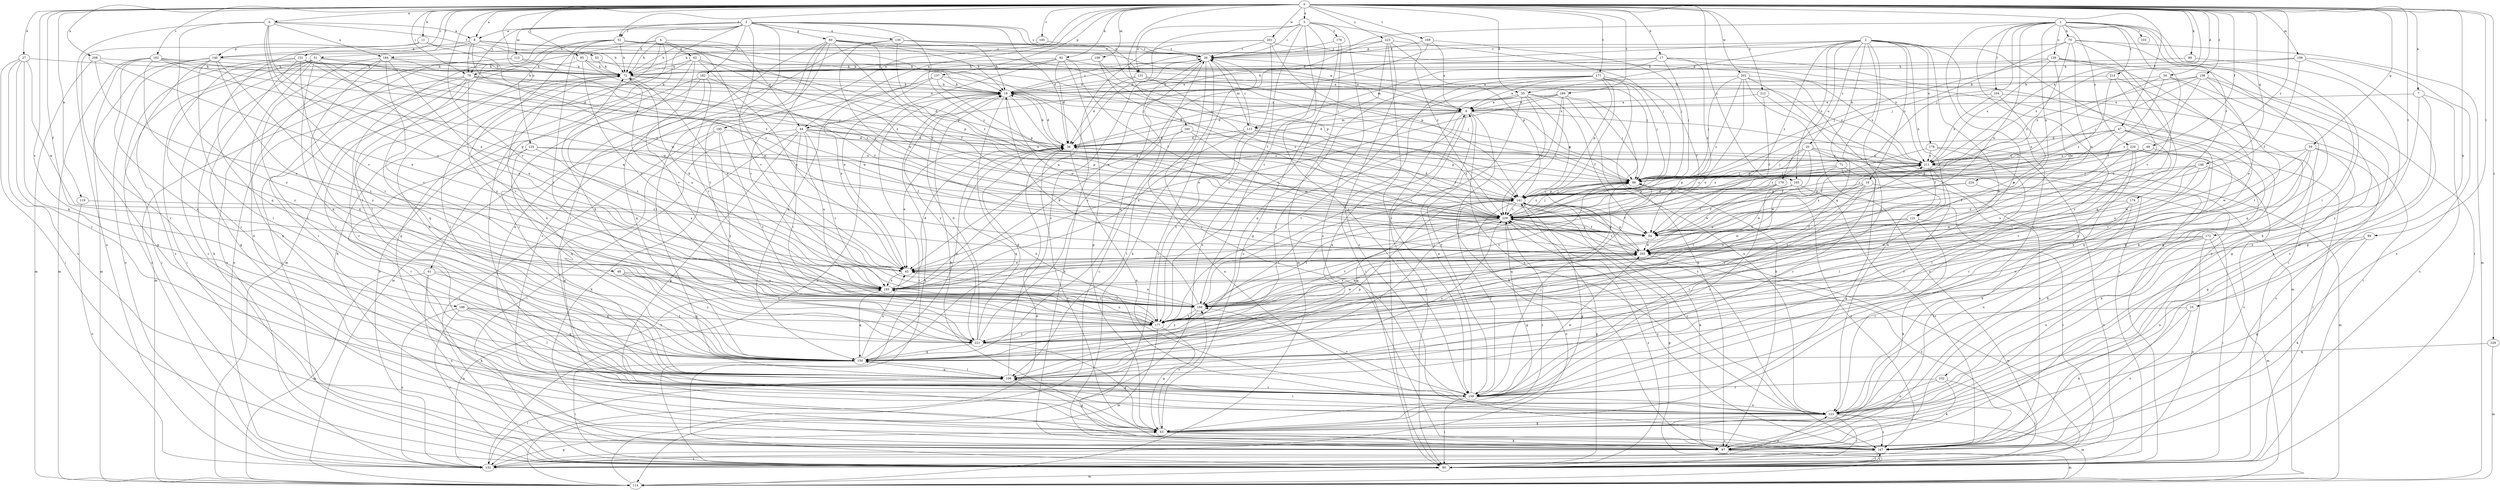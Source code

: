 strict digraph  {
0;
1;
2;
3;
4;
5;
6;
7;
8;
9;
10;
11;
17;
18;
19;
20;
26;
27;
34;
35;
36;
44;
45;
47;
48;
49;
51;
52;
53;
54;
59;
60;
61;
62;
63;
70;
71;
72;
79;
80;
85;
88;
89;
92;
97;
99;
102;
103;
104;
106;
108;
109;
112;
113;
114;
119;
121;
123;
125;
129;
130;
131;
132;
137;
140;
141;
146;
150;
151;
158;
159;
160;
162;
165;
167;
169;
171;
172;
174;
176;
177;
178;
179;
182;
184;
185;
186;
189;
193;
194;
195;
201;
202;
203;
208;
211;
212;
214;
220;
221;
223;
224;
228;
229;
0 -> 5  [label=a];
0 -> 6  [label=a];
0 -> 7  [label=a];
0 -> 8  [label=a];
0 -> 10  [label=b];
0 -> 11  [label=b];
0 -> 17  [label=b];
0 -> 27  [label=d];
0 -> 34  [label=d];
0 -> 35  [label=d];
0 -> 44  [label=e];
0 -> 47  [label=f];
0 -> 48  [label=f];
0 -> 49  [label=f];
0 -> 51  [label=f];
0 -> 52  [label=f];
0 -> 59  [label=g];
0 -> 79  [label=i];
0 -> 85  [label=j];
0 -> 89  [label=k];
0 -> 92  [label=k];
0 -> 99  [label=l];
0 -> 108  [label=m];
0 -> 109  [label=m];
0 -> 119  [label=n];
0 -> 125  [label=o];
0 -> 137  [label=p];
0 -> 146  [label=q];
0 -> 151  [label=r];
0 -> 158  [label=r];
0 -> 160  [label=s];
0 -> 162  [label=s];
0 -> 165  [label=s];
0 -> 169  [label=t];
0 -> 171  [label=t];
0 -> 172  [label=t];
0 -> 186  [label=v];
0 -> 189  [label=v];
0 -> 193  [label=v];
0 -> 194  [label=v];
0 -> 195  [label=w];
0 -> 201  [label=w];
0 -> 202  [label=w];
0 -> 208  [label=x];
0 -> 211  [label=x];
0 -> 212  [label=y];
0 -> 223  [label=z];
0 -> 224  [label=z];
0 -> 228  [label=z];
1 -> 18  [label=b];
1 -> 70  [label=h];
1 -> 88  [label=j];
1 -> 97  [label=k];
1 -> 102  [label=l];
1 -> 103  [label=l];
1 -> 104  [label=l];
1 -> 121  [label=n];
1 -> 129  [label=o];
1 -> 159  [label=r];
1 -> 174  [label=t];
1 -> 194  [label=v];
1 -> 203  [label=w];
1 -> 214  [label=y];
1 -> 220  [label=y];
1 -> 221  [label=y];
2 -> 19  [label=c];
2 -> 20  [label=c];
2 -> 35  [label=d];
2 -> 44  [label=e];
2 -> 71  [label=h];
2 -> 97  [label=k];
2 -> 106  [label=l];
2 -> 121  [label=n];
2 -> 123  [label=n];
2 -> 140  [label=p];
2 -> 150  [label=q];
2 -> 165  [label=s];
2 -> 178  [label=u];
2 -> 179  [label=u];
2 -> 221  [label=y];
2 -> 229  [label=z];
3 -> 8  [label=a];
3 -> 26  [label=c];
3 -> 36  [label=d];
3 -> 52  [label=f];
3 -> 60  [label=g];
3 -> 61  [label=g];
3 -> 72  [label=h];
3 -> 79  [label=i];
3 -> 106  [label=l];
3 -> 112  [label=m];
3 -> 130  [label=o];
3 -> 131  [label=o];
3 -> 167  [label=s];
3 -> 182  [label=u];
3 -> 194  [label=v];
3 -> 229  [label=z];
4 -> 44  [label=e];
4 -> 45  [label=e];
4 -> 62  [label=g];
4 -> 63  [label=g];
4 -> 72  [label=h];
4 -> 79  [label=i];
4 -> 159  [label=r];
4 -> 184  [label=u];
5 -> 26  [label=c];
5 -> 36  [label=d];
5 -> 131  [label=o];
5 -> 132  [label=o];
5 -> 159  [label=r];
5 -> 167  [label=s];
5 -> 176  [label=t];
5 -> 194  [label=v];
5 -> 229  [label=z];
6 -> 8  [label=a];
6 -> 45  [label=e];
6 -> 53  [label=f];
6 -> 132  [label=o];
6 -> 184  [label=u];
6 -> 185  [label=u];
6 -> 194  [label=v];
6 -> 221  [label=y];
7 -> 9  [label=a];
7 -> 123  [label=n];
7 -> 167  [label=s];
7 -> 221  [label=y];
8 -> 9  [label=a];
8 -> 18  [label=b];
8 -> 72  [label=h];
8 -> 79  [label=i];
8 -> 140  [label=p];
8 -> 150  [label=q];
8 -> 203  [label=w];
9 -> 36  [label=d];
9 -> 80  [label=i];
9 -> 88  [label=j];
9 -> 97  [label=k];
9 -> 113  [label=m];
9 -> 123  [label=n];
9 -> 177  [label=t];
9 -> 185  [label=u];
10 -> 97  [label=k];
10 -> 167  [label=s];
10 -> 177  [label=t];
11 -> 18  [label=b];
11 -> 140  [label=p];
11 -> 159  [label=r];
11 -> 229  [label=z];
17 -> 18  [label=b];
17 -> 63  [label=g];
17 -> 72  [label=h];
17 -> 80  [label=i];
17 -> 88  [label=j];
17 -> 113  [label=m];
17 -> 229  [label=z];
18 -> 9  [label=a];
18 -> 26  [label=c];
18 -> 36  [label=d];
18 -> 80  [label=i];
18 -> 123  [label=n];
18 -> 132  [label=o];
18 -> 203  [label=w];
18 -> 221  [label=y];
18 -> 229  [label=z];
19 -> 45  [label=e];
19 -> 132  [label=o];
19 -> 141  [label=p];
19 -> 159  [label=r];
19 -> 194  [label=v];
19 -> 221  [label=y];
20 -> 54  [label=f];
20 -> 88  [label=j];
20 -> 141  [label=p];
20 -> 159  [label=r];
20 -> 167  [label=s];
20 -> 211  [label=x];
20 -> 229  [label=z];
26 -> 72  [label=h];
26 -> 88  [label=j];
26 -> 97  [label=k];
26 -> 113  [label=m];
26 -> 150  [label=q];
26 -> 159  [label=r];
27 -> 72  [label=h];
27 -> 80  [label=i];
27 -> 150  [label=q];
27 -> 159  [label=r];
27 -> 167  [label=s];
27 -> 203  [label=w];
34 -> 18  [label=b];
34 -> 54  [label=f];
34 -> 63  [label=g];
34 -> 88  [label=j];
34 -> 177  [label=t];
35 -> 9  [label=a];
35 -> 36  [label=d];
35 -> 54  [label=f];
35 -> 80  [label=i];
35 -> 88  [label=j];
35 -> 141  [label=p];
35 -> 159  [label=r];
35 -> 229  [label=z];
36 -> 18  [label=b];
36 -> 45  [label=e];
36 -> 123  [label=n];
36 -> 150  [label=q];
36 -> 167  [label=s];
36 -> 211  [label=x];
44 -> 36  [label=d];
44 -> 63  [label=g];
44 -> 80  [label=i];
44 -> 97  [label=k];
44 -> 141  [label=p];
44 -> 177  [label=t];
44 -> 185  [label=u];
44 -> 194  [label=v];
44 -> 211  [label=x];
45 -> 72  [label=h];
45 -> 177  [label=t];
45 -> 185  [label=u];
47 -> 36  [label=d];
47 -> 54  [label=f];
47 -> 88  [label=j];
47 -> 150  [label=q];
47 -> 177  [label=t];
47 -> 211  [label=x];
47 -> 221  [label=y];
48 -> 150  [label=q];
48 -> 177  [label=t];
48 -> 185  [label=u];
48 -> 221  [label=y];
49 -> 185  [label=u];
49 -> 211  [label=x];
49 -> 229  [label=z];
51 -> 72  [label=h];
51 -> 80  [label=i];
51 -> 97  [label=k];
51 -> 123  [label=n];
51 -> 132  [label=o];
51 -> 150  [label=q];
51 -> 167  [label=s];
51 -> 185  [label=u];
51 -> 229  [label=z];
52 -> 26  [label=c];
52 -> 72  [label=h];
52 -> 88  [label=j];
52 -> 106  [label=l];
52 -> 114  [label=m];
52 -> 177  [label=t];
52 -> 221  [label=y];
52 -> 229  [label=z];
53 -> 72  [label=h];
53 -> 211  [label=x];
54 -> 203  [label=w];
54 -> 229  [label=z];
59 -> 63  [label=g];
59 -> 167  [label=s];
59 -> 194  [label=v];
59 -> 203  [label=w];
59 -> 211  [label=x];
59 -> 221  [label=y];
60 -> 18  [label=b];
60 -> 26  [label=c];
60 -> 54  [label=f];
60 -> 88  [label=j];
60 -> 106  [label=l];
60 -> 141  [label=p];
60 -> 159  [label=r];
60 -> 177  [label=t];
60 -> 194  [label=v];
61 -> 97  [label=k];
61 -> 114  [label=m];
61 -> 150  [label=q];
61 -> 167  [label=s];
61 -> 185  [label=u];
62 -> 45  [label=e];
62 -> 72  [label=h];
62 -> 97  [label=k];
62 -> 141  [label=p];
62 -> 177  [label=t];
62 -> 194  [label=v];
62 -> 229  [label=z];
63 -> 18  [label=b];
63 -> 97  [label=k];
63 -> 167  [label=s];
63 -> 194  [label=v];
63 -> 229  [label=z];
70 -> 26  [label=c];
70 -> 80  [label=i];
70 -> 88  [label=j];
70 -> 114  [label=m];
70 -> 194  [label=v];
70 -> 203  [label=w];
70 -> 229  [label=z];
71 -> 63  [label=g];
71 -> 80  [label=i];
71 -> 88  [label=j];
71 -> 141  [label=p];
71 -> 203  [label=w];
72 -> 18  [label=b];
72 -> 36  [label=d];
72 -> 45  [label=e];
72 -> 106  [label=l];
72 -> 159  [label=r];
72 -> 185  [label=u];
79 -> 9  [label=a];
79 -> 18  [label=b];
79 -> 106  [label=l];
79 -> 114  [label=m];
79 -> 150  [label=q];
79 -> 159  [label=r];
79 -> 194  [label=v];
79 -> 203  [label=w];
80 -> 18  [label=b];
80 -> 114  [label=m];
80 -> 141  [label=p];
80 -> 167  [label=s];
80 -> 229  [label=z];
85 -> 9  [label=a];
85 -> 72  [label=h];
85 -> 132  [label=o];
85 -> 185  [label=u];
85 -> 229  [label=z];
88 -> 141  [label=p];
88 -> 150  [label=q];
88 -> 167  [label=s];
88 -> 194  [label=v];
88 -> 229  [label=z];
89 -> 72  [label=h];
89 -> 167  [label=s];
92 -> 9  [label=a];
92 -> 36  [label=d];
92 -> 45  [label=e];
92 -> 54  [label=f];
92 -> 63  [label=g];
92 -> 72  [label=h];
92 -> 150  [label=q];
97 -> 18  [label=b];
97 -> 26  [label=c];
97 -> 114  [label=m];
99 -> 63  [label=g];
99 -> 97  [label=k];
99 -> 123  [label=n];
99 -> 203  [label=w];
102 -> 80  [label=i];
102 -> 97  [label=k];
102 -> 123  [label=n];
102 -> 159  [label=r];
104 -> 9  [label=a];
104 -> 45  [label=e];
104 -> 80  [label=i];
104 -> 211  [label=x];
106 -> 9  [label=a];
106 -> 26  [label=c];
106 -> 63  [label=g];
106 -> 72  [label=h];
106 -> 141  [label=p];
106 -> 150  [label=q];
106 -> 159  [label=r];
106 -> 229  [label=z];
108 -> 54  [label=f];
108 -> 72  [label=h];
108 -> 141  [label=p];
109 -> 54  [label=f];
109 -> 63  [label=g];
109 -> 72  [label=h];
109 -> 167  [label=s];
109 -> 211  [label=x];
112 -> 72  [label=h];
112 -> 80  [label=i];
112 -> 132  [label=o];
112 -> 229  [label=z];
113 -> 26  [label=c];
113 -> 36  [label=d];
113 -> 54  [label=f];
113 -> 106  [label=l];
113 -> 177  [label=t];
113 -> 229  [label=z];
114 -> 26  [label=c];
114 -> 36  [label=d];
114 -> 141  [label=p];
119 -> 132  [label=o];
119 -> 229  [label=z];
121 -> 54  [label=f];
121 -> 80  [label=i];
121 -> 97  [label=k];
121 -> 177  [label=t];
121 -> 203  [label=w];
123 -> 63  [label=g];
123 -> 80  [label=i];
123 -> 106  [label=l];
123 -> 114  [label=m];
123 -> 167  [label=s];
123 -> 229  [label=z];
125 -> 54  [label=f];
125 -> 150  [label=q];
125 -> 159  [label=r];
125 -> 185  [label=u];
125 -> 211  [label=x];
129 -> 72  [label=h];
129 -> 88  [label=j];
129 -> 150  [label=q];
129 -> 159  [label=r];
129 -> 167  [label=s];
129 -> 203  [label=w];
129 -> 211  [label=x];
130 -> 18  [label=b];
130 -> 26  [label=c];
130 -> 88  [label=j];
130 -> 123  [label=n];
130 -> 203  [label=w];
130 -> 229  [label=z];
131 -> 18  [label=b];
131 -> 36  [label=d];
131 -> 88  [label=j];
131 -> 211  [label=x];
131 -> 229  [label=z];
132 -> 63  [label=g];
132 -> 106  [label=l];
132 -> 123  [label=n];
132 -> 185  [label=u];
132 -> 203  [label=w];
137 -> 18  [label=b];
137 -> 45  [label=e];
137 -> 88  [label=j];
137 -> 114  [label=m];
137 -> 141  [label=p];
140 -> 72  [label=h];
140 -> 106  [label=l];
140 -> 114  [label=m];
140 -> 132  [label=o];
140 -> 167  [label=s];
140 -> 177  [label=t];
140 -> 221  [label=y];
141 -> 36  [label=d];
141 -> 54  [label=f];
141 -> 63  [label=g];
141 -> 88  [label=j];
141 -> 97  [label=k];
141 -> 132  [label=o];
141 -> 150  [label=q];
141 -> 159  [label=r];
141 -> 177  [label=t];
141 -> 203  [label=w];
141 -> 211  [label=x];
141 -> 229  [label=z];
146 -> 54  [label=f];
146 -> 88  [label=j];
146 -> 167  [label=s];
146 -> 194  [label=v];
146 -> 203  [label=w];
150 -> 36  [label=d];
150 -> 45  [label=e];
150 -> 72  [label=h];
150 -> 80  [label=i];
150 -> 106  [label=l];
151 -> 45  [label=e];
151 -> 63  [label=g];
151 -> 72  [label=h];
151 -> 80  [label=i];
151 -> 88  [label=j];
151 -> 159  [label=r];
151 -> 177  [label=t];
151 -> 229  [label=z];
158 -> 18  [label=b];
158 -> 45  [label=e];
158 -> 88  [label=j];
158 -> 123  [label=n];
158 -> 150  [label=q];
158 -> 211  [label=x];
158 -> 229  [label=z];
159 -> 9  [label=a];
159 -> 80  [label=i];
159 -> 88  [label=j];
159 -> 123  [label=n];
159 -> 194  [label=v];
159 -> 203  [label=w];
160 -> 36  [label=d];
160 -> 123  [label=n];
160 -> 141  [label=p];
160 -> 203  [label=w];
162 -> 36  [label=d];
162 -> 63  [label=g];
162 -> 72  [label=h];
162 -> 114  [label=m];
162 -> 150  [label=q];
162 -> 203  [label=w];
162 -> 211  [label=x];
162 -> 221  [label=y];
165 -> 54  [label=f];
165 -> 80  [label=i];
165 -> 141  [label=p];
165 -> 167  [label=s];
165 -> 203  [label=w];
167 -> 80  [label=i];
167 -> 132  [label=o];
167 -> 229  [label=z];
169 -> 9  [label=a];
169 -> 26  [label=c];
169 -> 45  [label=e];
169 -> 88  [label=j];
171 -> 9  [label=a];
171 -> 18  [label=b];
171 -> 54  [label=f];
171 -> 80  [label=i];
171 -> 88  [label=j];
171 -> 97  [label=k];
171 -> 106  [label=l];
171 -> 141  [label=p];
171 -> 150  [label=q];
171 -> 167  [label=s];
172 -> 114  [label=m];
172 -> 123  [label=n];
172 -> 132  [label=o];
172 -> 159  [label=r];
172 -> 194  [label=v];
172 -> 203  [label=w];
174 -> 106  [label=l];
174 -> 123  [label=n];
174 -> 203  [label=w];
174 -> 229  [label=z];
176 -> 26  [label=c];
176 -> 63  [label=g];
176 -> 114  [label=m];
177 -> 63  [label=g];
177 -> 114  [label=m];
177 -> 185  [label=u];
177 -> 203  [label=w];
177 -> 211  [label=x];
177 -> 221  [label=y];
178 -> 54  [label=f];
178 -> 97  [label=k];
178 -> 159  [label=r];
178 -> 211  [label=x];
179 -> 54  [label=f];
179 -> 141  [label=p];
179 -> 159  [label=r];
179 -> 203  [label=w];
182 -> 18  [label=b];
182 -> 54  [label=f];
182 -> 106  [label=l];
182 -> 132  [label=o];
182 -> 150  [label=q];
182 -> 194  [label=v];
184 -> 18  [label=b];
184 -> 72  [label=h];
184 -> 106  [label=l];
184 -> 123  [label=n];
184 -> 150  [label=q];
184 -> 185  [label=u];
184 -> 194  [label=v];
185 -> 36  [label=d];
185 -> 150  [label=q];
185 -> 194  [label=v];
186 -> 80  [label=i];
186 -> 106  [label=l];
186 -> 132  [label=o];
186 -> 150  [label=q];
186 -> 177  [label=t];
186 -> 221  [label=y];
189 -> 9  [label=a];
189 -> 36  [label=d];
189 -> 45  [label=e];
189 -> 97  [label=k];
189 -> 123  [label=n];
189 -> 194  [label=v];
189 -> 229  [label=z];
193 -> 26  [label=c];
193 -> 72  [label=h];
194 -> 18  [label=b];
194 -> 45  [label=e];
194 -> 88  [label=j];
194 -> 177  [label=t];
194 -> 203  [label=w];
194 -> 221  [label=y];
195 -> 36  [label=d];
195 -> 63  [label=g];
195 -> 80  [label=i];
195 -> 177  [label=t];
195 -> 221  [label=y];
201 -> 26  [label=c];
201 -> 72  [label=h];
201 -> 141  [label=p];
201 -> 177  [label=t];
201 -> 185  [label=u];
201 -> 211  [label=x];
202 -> 18  [label=b];
202 -> 80  [label=i];
202 -> 88  [label=j];
202 -> 123  [label=n];
202 -> 132  [label=o];
202 -> 185  [label=u];
202 -> 211  [label=x];
202 -> 229  [label=z];
203 -> 45  [label=e];
203 -> 141  [label=p];
203 -> 167  [label=s];
203 -> 194  [label=v];
203 -> 229  [label=z];
208 -> 45  [label=e];
208 -> 72  [label=h];
208 -> 114  [label=m];
208 -> 185  [label=u];
211 -> 88  [label=j];
211 -> 106  [label=l];
211 -> 114  [label=m];
211 -> 177  [label=t];
211 -> 185  [label=u];
212 -> 9  [label=a];
212 -> 54  [label=f];
212 -> 114  [label=m];
214 -> 18  [label=b];
214 -> 45  [label=e];
214 -> 123  [label=n];
214 -> 229  [label=z];
220 -> 80  [label=i];
220 -> 97  [label=k];
220 -> 106  [label=l];
220 -> 141  [label=p];
220 -> 159  [label=r];
220 -> 185  [label=u];
220 -> 211  [label=x];
220 -> 229  [label=z];
221 -> 18  [label=b];
221 -> 26  [label=c];
221 -> 36  [label=d];
221 -> 63  [label=g];
221 -> 72  [label=h];
221 -> 150  [label=q];
223 -> 26  [label=c];
223 -> 88  [label=j];
223 -> 141  [label=p];
223 -> 159  [label=r];
223 -> 167  [label=s];
223 -> 177  [label=t];
223 -> 185  [label=u];
224 -> 123  [label=n];
224 -> 141  [label=p];
224 -> 229  [label=z];
228 -> 114  [label=m];
228 -> 150  [label=q];
229 -> 54  [label=f];
229 -> 63  [label=g];
229 -> 88  [label=j];
229 -> 106  [label=l];
229 -> 177  [label=t];
229 -> 185  [label=u];
229 -> 194  [label=v];
229 -> 211  [label=x];
}
